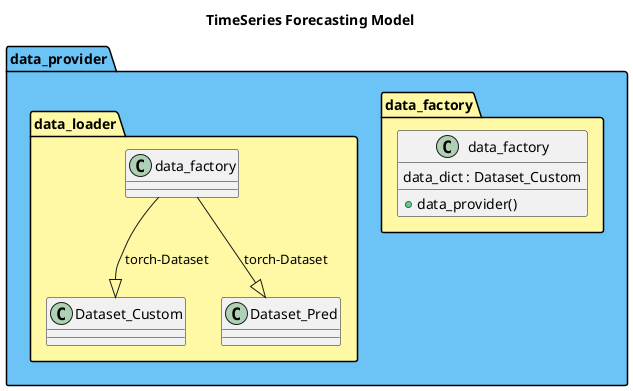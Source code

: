 @startuml TS-forecasting

scale 1.0
title TimeSeries Forecasting Model

    package "data_provider" #6cc3f5 {
        package "data_factory" #fff9a6 {
            class data_factory { 
                +data_provider()
                data_dict : Dataset_Custom
            } 
        }
        package "data_loader" #fff9a6 {
                class Dataset_Custom
                class Dataset_Pred
            data_factory --|> Dataset_Custom : torch-Dataset
            data_factory --|> Dataset_Pred : torch-Dataset
            ' masking --* Dataset_Custom
            ' timefeatures --* Dataset_Custom
            ' masking --* Dataset_Pred
            ' timefeatures --* Dataset_Pred
            }
            ' data_loader --* Exp_Main
    }



@enduml